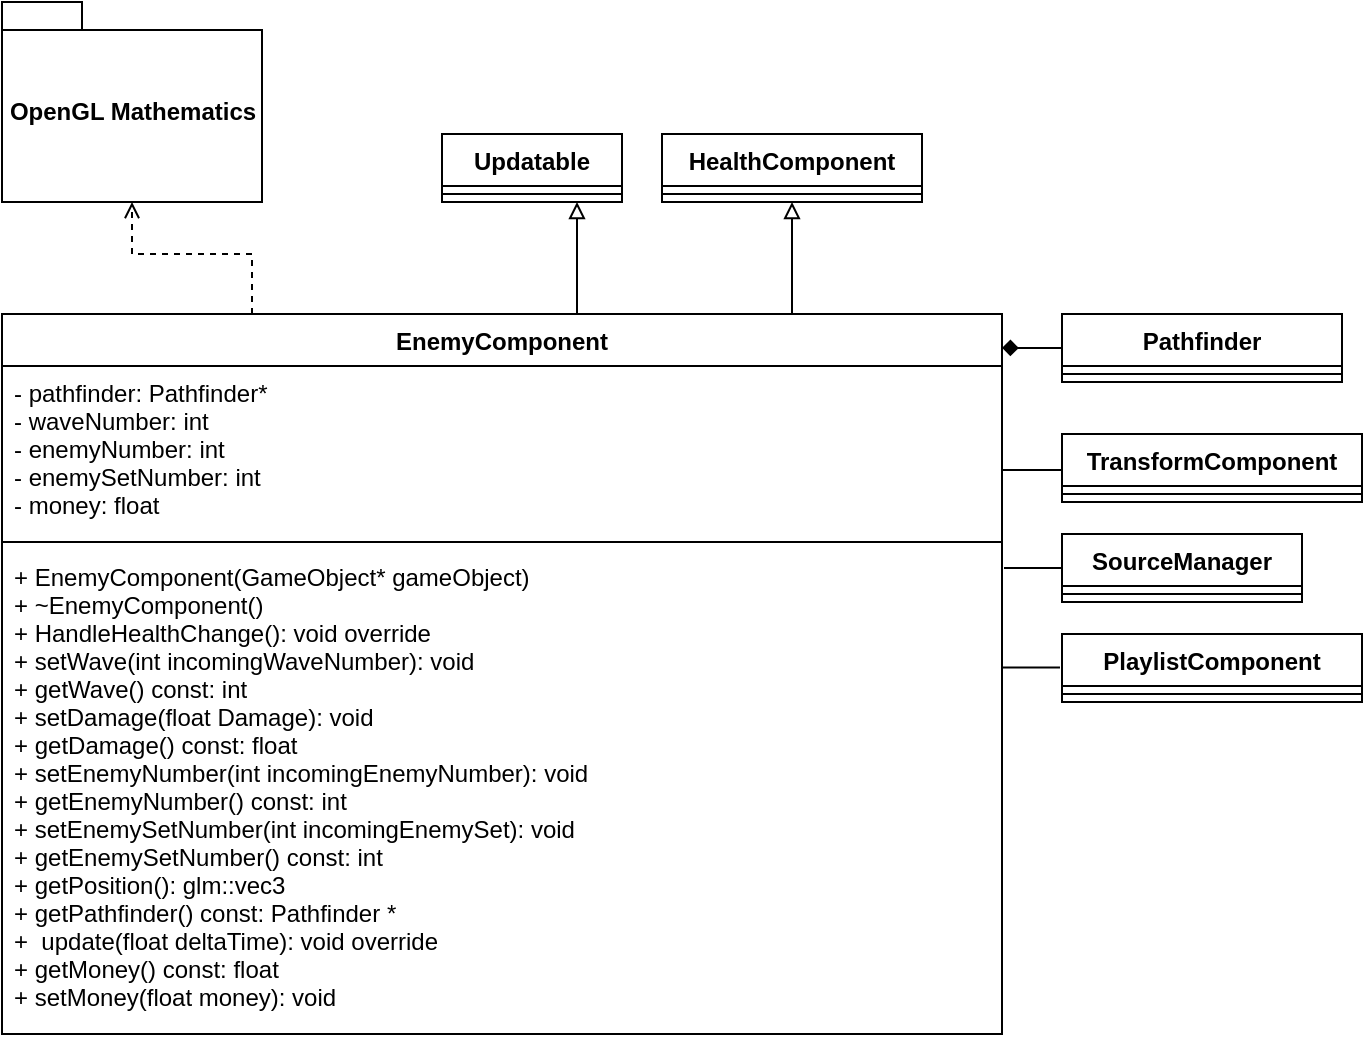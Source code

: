 <mxfile version="14.1.8" type="device"><diagram id="vlnRB3rtu6Gw3Bi8FRK6" name="Page-1"><mxGraphModel dx="2031" dy="3512" grid="1" gridSize="10" guides="1" tooltips="1" connect="1" arrows="1" fold="1" page="1" pageScale="1" pageWidth="827" pageHeight="1169" math="0" shadow="0"><root><mxCell id="0"/><mxCell id="1" parent="0"/><mxCell id="Yn_H9UdbBCY9UJJ8ior7-14" style="edgeStyle=orthogonalEdgeStyle;rounded=0;orthogonalLoop=1;jettySize=auto;html=1;exitX=0.75;exitY=0;exitDx=0;exitDy=0;endArrow=block;endFill=0;entryX=0.5;entryY=1;entryDx=0;entryDy=0;" parent="1" source="Yn_H9UdbBCY9UJJ8ior7-1" target="Yn_H9UdbBCY9UJJ8ior7-10" edge="1"><mxGeometry relative="1" as="geometry"><mxPoint x="440" y="-1230" as="targetPoint"/><Array as="points"><mxPoint x="455" y="-1150"/></Array></mxGeometry></mxCell><mxCell id="Yn_H9UdbBCY9UJJ8ior7-19" style="edgeStyle=orthogonalEdgeStyle;rounded=0;orthogonalLoop=1;jettySize=auto;html=1;exitX=0.25;exitY=0;exitDx=0;exitDy=0;entryX=0.75;entryY=1;entryDx=0;entryDy=0;endArrow=block;endFill=0;" parent="1" source="Yn_H9UdbBCY9UJJ8ior7-1" target="Yn_H9UdbBCY9UJJ8ior7-15" edge="1"><mxGeometry relative="1" as="geometry"><Array as="points"><mxPoint x="348" y="-1150"/></Array></mxGeometry></mxCell><mxCell id="Yn_H9UdbBCY9UJJ8ior7-1" value="EnemyComponent" style="swimlane;fontStyle=1;align=center;verticalAlign=top;childLayout=stackLayout;horizontal=1;startSize=26;horizontalStack=0;resizeParent=1;resizeParentMax=0;resizeLast=0;collapsible=1;marginBottom=0;" parent="1" vertex="1"><mxGeometry x="60" y="-1150" width="500" height="360" as="geometry"/></mxCell><mxCell id="Yn_H9UdbBCY9UJJ8ior7-2" value="- pathfinder: Pathfinder* &#10;- waveNumber: int &#10;- enemyNumber: int &#10;- enemySetNumber: int &#10;- money: float " style="text;strokeColor=none;fillColor=none;align=left;verticalAlign=top;spacingLeft=4;spacingRight=4;overflow=hidden;rotatable=0;points=[[0,0.5],[1,0.5]];portConstraint=eastwest;" parent="Yn_H9UdbBCY9UJJ8ior7-1" vertex="1"><mxGeometry y="26" width="500" height="84" as="geometry"/></mxCell><mxCell id="Yn_H9UdbBCY9UJJ8ior7-3" value="" style="line;strokeWidth=1;fillColor=none;align=left;verticalAlign=middle;spacingTop=-1;spacingLeft=3;spacingRight=3;rotatable=0;labelPosition=right;points=[];portConstraint=eastwest;" parent="Yn_H9UdbBCY9UJJ8ior7-1" vertex="1"><mxGeometry y="110" width="500" height="8" as="geometry"/></mxCell><mxCell id="Yn_H9UdbBCY9UJJ8ior7-4" value="+ EnemyComponent(GameObject* gameObject)&#10;+ ~EnemyComponent()&#10;+ HandleHealthChange(): void override&#10;+ setWave(int incomingWaveNumber): void&#10;+ getWave() const: int &#10;+ setDamage(float Damage): void&#10;+ getDamage() const: float &#10;+ setEnemyNumber(int incomingEnemyNumber): void &#10;+ getEnemyNumber() const: int &#10;+ setEnemySetNumber(int incomingEnemySet): void &#10;+ getEnemySetNumber() const: int &#10;+ getPosition(): glm::vec3 &#10;+ getPathfinder() const: Pathfinder *&#10;+  update(float deltaTime): void override&#10;+ getMoney() const: float&#10;+ setMoney(float money): void " style="text;strokeColor=none;fillColor=none;align=left;verticalAlign=top;spacingLeft=4;spacingRight=4;overflow=hidden;rotatable=0;points=[[0,0.5],[1,0.5]];portConstraint=eastwest;fontStyle=0" parent="Yn_H9UdbBCY9UJJ8ior7-1" vertex="1"><mxGeometry y="118" width="500" height="242" as="geometry"/></mxCell><mxCell id="Yn_H9UdbBCY9UJJ8ior7-10" value="HealthComponent" style="swimlane;fontStyle=1;align=center;verticalAlign=top;childLayout=stackLayout;horizontal=1;startSize=26;horizontalStack=0;resizeParent=1;resizeParentMax=0;resizeLast=0;collapsible=1;marginBottom=0;" parent="1" vertex="1"><mxGeometry x="390" y="-1240" width="130" height="34" as="geometry"/></mxCell><mxCell id="Yn_H9UdbBCY9UJJ8ior7-12" value="" style="line;strokeWidth=1;fillColor=none;align=left;verticalAlign=middle;spacingTop=-1;spacingLeft=3;spacingRight=3;rotatable=0;labelPosition=right;points=[];portConstraint=eastwest;" parent="Yn_H9UdbBCY9UJJ8ior7-10" vertex="1"><mxGeometry y="26" width="130" height="8" as="geometry"/></mxCell><mxCell id="Yn_H9UdbBCY9UJJ8ior7-15" value="Updatable" style="swimlane;fontStyle=1;align=center;verticalAlign=top;childLayout=stackLayout;horizontal=1;startSize=26;horizontalStack=0;resizeParent=1;resizeParentMax=0;resizeLast=0;collapsible=1;marginBottom=0;" parent="1" vertex="1"><mxGeometry x="280" y="-1240" width="90" height="34" as="geometry"/></mxCell><mxCell id="Yn_H9UdbBCY9UJJ8ior7-17" value="" style="line;strokeWidth=1;fillColor=none;align=left;verticalAlign=middle;spacingTop=-1;spacingLeft=3;spacingRight=3;rotatable=0;labelPosition=right;points=[];portConstraint=eastwest;" parent="Yn_H9UdbBCY9UJJ8ior7-15" vertex="1"><mxGeometry y="26" width="90" height="8" as="geometry"/></mxCell><mxCell id="7EmJQ0mJS6njhi9iMsH3-3" style="edgeStyle=orthogonalEdgeStyle;rounded=0;orthogonalLoop=1;jettySize=auto;html=1;entryX=1;entryY=0.047;entryDx=0;entryDy=0;entryPerimeter=0;startArrow=none;startFill=0;endArrow=diamond;endFill=1;" edge="1" parent="1" source="Yn_H9UdbBCY9UJJ8ior7-20" target="Yn_H9UdbBCY9UJJ8ior7-1"><mxGeometry relative="1" as="geometry"/></mxCell><mxCell id="Yn_H9UdbBCY9UJJ8ior7-20" value="Pathfinder" style="swimlane;fontStyle=1;align=center;verticalAlign=top;childLayout=stackLayout;horizontal=1;startSize=26;horizontalStack=0;resizeParent=1;resizeParentMax=0;resizeLast=0;collapsible=1;marginBottom=0;" parent="1" vertex="1"><mxGeometry x="590" y="-1150" width="140" height="34" as="geometry"/></mxCell><mxCell id="Yn_H9UdbBCY9UJJ8ior7-22" value="" style="line;strokeWidth=1;fillColor=none;align=left;verticalAlign=middle;spacingTop=-1;spacingLeft=3;spacingRight=3;rotatable=0;labelPosition=right;points=[];portConstraint=eastwest;" parent="Yn_H9UdbBCY9UJJ8ior7-20" vertex="1"><mxGeometry y="26" width="140" height="8" as="geometry"/></mxCell><mxCell id="7EmJQ0mJS6njhi9iMsH3-4" style="edgeStyle=orthogonalEdgeStyle;rounded=0;orthogonalLoop=1;jettySize=auto;html=1;startArrow=none;startFill=0;endArrow=none;endFill=0;" edge="1" parent="1" source="Yn_H9UdbBCY9UJJ8ior7-24" target="Yn_H9UdbBCY9UJJ8ior7-2"><mxGeometry relative="1" as="geometry"><Array as="points"><mxPoint x="570" y="-1072"/><mxPoint x="570" y="-1072"/></Array></mxGeometry></mxCell><mxCell id="Yn_H9UdbBCY9UJJ8ior7-24" value="TransformComponent" style="swimlane;fontStyle=1;align=center;verticalAlign=top;childLayout=stackLayout;horizontal=1;startSize=26;horizontalStack=0;resizeParent=1;resizeParentMax=0;resizeLast=0;collapsible=1;marginBottom=0;" parent="1" vertex="1"><mxGeometry x="590" y="-1090" width="150" height="34" as="geometry"/></mxCell><mxCell id="Yn_H9UdbBCY9UJJ8ior7-26" value="" style="line;strokeWidth=1;fillColor=none;align=left;verticalAlign=middle;spacingTop=-1;spacingLeft=3;spacingRight=3;rotatable=0;labelPosition=right;points=[];portConstraint=eastwest;" parent="Yn_H9UdbBCY9UJJ8ior7-24" vertex="1"><mxGeometry y="26" width="150" height="8" as="geometry"/></mxCell><mxCell id="Yn_H9UdbBCY9UJJ8ior7-28" value="SourceManager" style="swimlane;fontStyle=1;align=center;verticalAlign=top;childLayout=stackLayout;horizontal=1;startSize=26;horizontalStack=0;resizeParent=1;resizeParentMax=0;resizeLast=0;collapsible=1;marginBottom=0;" parent="1" vertex="1"><mxGeometry x="590" y="-1040" width="120" height="34" as="geometry"/></mxCell><mxCell id="Yn_H9UdbBCY9UJJ8ior7-30" value="" style="line;strokeWidth=1;fillColor=none;align=left;verticalAlign=middle;spacingTop=-1;spacingLeft=3;spacingRight=3;rotatable=0;labelPosition=right;points=[];portConstraint=eastwest;" parent="Yn_H9UdbBCY9UJJ8ior7-28" vertex="1"><mxGeometry y="26" width="120" height="8" as="geometry"/></mxCell><mxCell id="Yn_H9UdbBCY9UJJ8ior7-32" value="PlaylistComponent" style="swimlane;fontStyle=1;align=center;verticalAlign=top;childLayout=stackLayout;horizontal=1;startSize=26;horizontalStack=0;resizeParent=1;resizeParentMax=0;resizeLast=0;collapsible=1;marginBottom=0;" parent="1" vertex="1"><mxGeometry x="590" y="-990" width="150" height="34" as="geometry"/></mxCell><mxCell id="Yn_H9UdbBCY9UJJ8ior7-34" value="" style="line;strokeWidth=1;fillColor=none;align=left;verticalAlign=middle;spacingTop=-1;spacingLeft=3;spacingRight=3;rotatable=0;labelPosition=right;points=[];portConstraint=eastwest;" parent="Yn_H9UdbBCY9UJJ8ior7-32" vertex="1"><mxGeometry y="26" width="150" height="8" as="geometry"/></mxCell><mxCell id="Yn_H9UdbBCY9UJJ8ior7-37" value="OpenGL Mathematics" style="shape=folder;fontStyle=1;spacingTop=10;tabWidth=40;tabHeight=14;tabPosition=left;html=1;" parent="1" vertex="1"><mxGeometry x="60" y="-1306" width="130" height="100" as="geometry"/></mxCell><mxCell id="Yn_H9UdbBCY9UJJ8ior7-38" style="edgeStyle=orthogonalEdgeStyle;rounded=0;orthogonalLoop=1;jettySize=auto;html=1;exitX=0.25;exitY=0;exitDx=0;exitDy=0;entryX=0.5;entryY=1;entryDx=0;entryDy=0;entryPerimeter=0;endArrow=open;endFill=0;dashed=1;" parent="1" source="Yn_H9UdbBCY9UJJ8ior7-1" target="Yn_H9UdbBCY9UJJ8ior7-37" edge="1"><mxGeometry relative="1" as="geometry"><Array as="points"><mxPoint x="185" y="-1180"/><mxPoint x="125" y="-1180"/></Array></mxGeometry></mxCell><mxCell id="7EmJQ0mJS6njhi9iMsH3-5" value="" style="endArrow=none;html=1;entryX=0;entryY=0.5;entryDx=0;entryDy=0;" edge="1" parent="1" target="Yn_H9UdbBCY9UJJ8ior7-28"><mxGeometry width="50" height="50" relative="1" as="geometry"><mxPoint x="561" y="-1023" as="sourcePoint"/><mxPoint x="640" y="-1080" as="targetPoint"/></mxGeometry></mxCell><mxCell id="7EmJQ0mJS6njhi9iMsH3-6" value="" style="endArrow=none;html=1;entryX=0;entryY=0.5;entryDx=0;entryDy=0;" edge="1" parent="1"><mxGeometry width="50" height="50" relative="1" as="geometry"><mxPoint x="560" y="-973.29" as="sourcePoint"/><mxPoint x="589" y="-973.29" as="targetPoint"/></mxGeometry></mxCell></root></mxGraphModel></diagram></mxfile>
